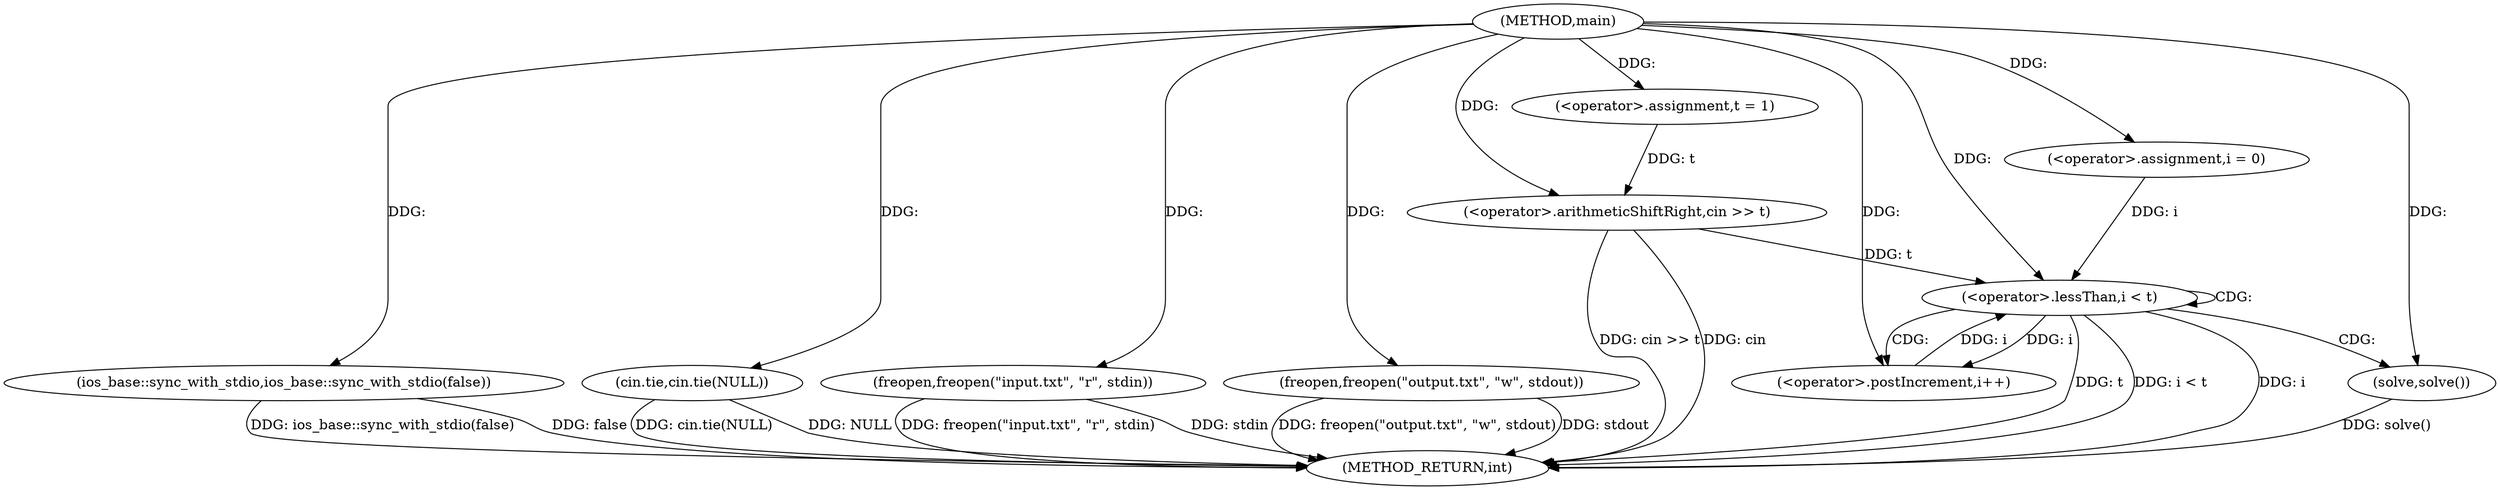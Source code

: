digraph "main" {  
"1000157" [label = "(METHOD,main)" ]
"1000190" [label = "(METHOD_RETURN,int)" ]
"1000159" [label = "(ios_base::sync_with_stdio,ios_base::sync_with_stdio(false))" ]
"1000161" [label = "(cin.tie,cin.tie(NULL))" ]
"1000164" [label = "(<operator>.assignment,t = 1)" ]
"1000167" [label = "(freopen,freopen(\"input.txt\", \"r\", stdin))" ]
"1000171" [label = "(freopen,freopen(\"output.txt\", \"w\", stdout))" ]
"1000175" [label = "(<operator>.arithmeticShiftRight,cin >> t)" ]
"1000180" [label = "(<operator>.assignment,i = 0)" ]
"1000183" [label = "(<operator>.lessThan,i < t)" ]
"1000186" [label = "(<operator>.postIncrement,i++)" ]
"1000189" [label = "(solve,solve())" ]
  "1000159" -> "1000190"  [ label = "DDG: ios_base::sync_with_stdio(false)"] 
  "1000161" -> "1000190"  [ label = "DDG: cin.tie(NULL)"] 
  "1000167" -> "1000190"  [ label = "DDG: freopen(\"input.txt\", \"r\", stdin)"] 
  "1000171" -> "1000190"  [ label = "DDG: freopen(\"output.txt\", \"w\", stdout)"] 
  "1000175" -> "1000190"  [ label = "DDG: cin >> t"] 
  "1000183" -> "1000190"  [ label = "DDG: i"] 
  "1000183" -> "1000190"  [ label = "DDG: t"] 
  "1000183" -> "1000190"  [ label = "DDG: i < t"] 
  "1000189" -> "1000190"  [ label = "DDG: solve()"] 
  "1000175" -> "1000190"  [ label = "DDG: cin"] 
  "1000161" -> "1000190"  [ label = "DDG: NULL"] 
  "1000159" -> "1000190"  [ label = "DDG: false"] 
  "1000171" -> "1000190"  [ label = "DDG: stdout"] 
  "1000167" -> "1000190"  [ label = "DDG: stdin"] 
  "1000157" -> "1000164"  [ label = "DDG: "] 
  "1000157" -> "1000159"  [ label = "DDG: "] 
  "1000157" -> "1000161"  [ label = "DDG: "] 
  "1000157" -> "1000167"  [ label = "DDG: "] 
  "1000157" -> "1000171"  [ label = "DDG: "] 
  "1000157" -> "1000175"  [ label = "DDG: "] 
  "1000164" -> "1000175"  [ label = "DDG: t"] 
  "1000157" -> "1000180"  [ label = "DDG: "] 
  "1000180" -> "1000183"  [ label = "DDG: i"] 
  "1000186" -> "1000183"  [ label = "DDG: i"] 
  "1000157" -> "1000183"  [ label = "DDG: "] 
  "1000175" -> "1000183"  [ label = "DDG: t"] 
  "1000183" -> "1000186"  [ label = "DDG: i"] 
  "1000157" -> "1000186"  [ label = "DDG: "] 
  "1000157" -> "1000189"  [ label = "DDG: "] 
  "1000183" -> "1000183"  [ label = "CDG: "] 
  "1000183" -> "1000186"  [ label = "CDG: "] 
  "1000183" -> "1000189"  [ label = "CDG: "] 
}
